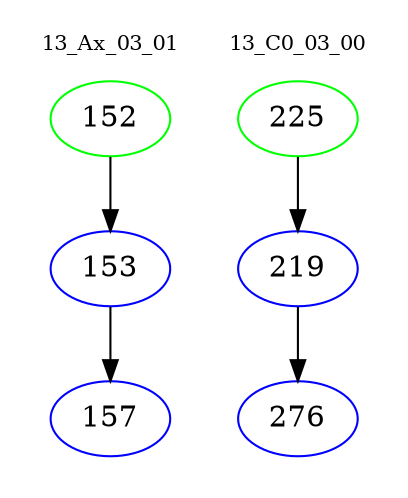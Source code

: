 digraph{
subgraph cluster_0 {
color = white
label = "13_Ax_03_01";
fontsize=10;
T0_152 [label="152", color="green"]
T0_152 -> T0_153 [color="black"]
T0_153 [label="153", color="blue"]
T0_153 -> T0_157 [color="black"]
T0_157 [label="157", color="blue"]
}
subgraph cluster_1 {
color = white
label = "13_C0_03_00";
fontsize=10;
T1_225 [label="225", color="green"]
T1_225 -> T1_219 [color="black"]
T1_219 [label="219", color="blue"]
T1_219 -> T1_276 [color="black"]
T1_276 [label="276", color="blue"]
}
}
